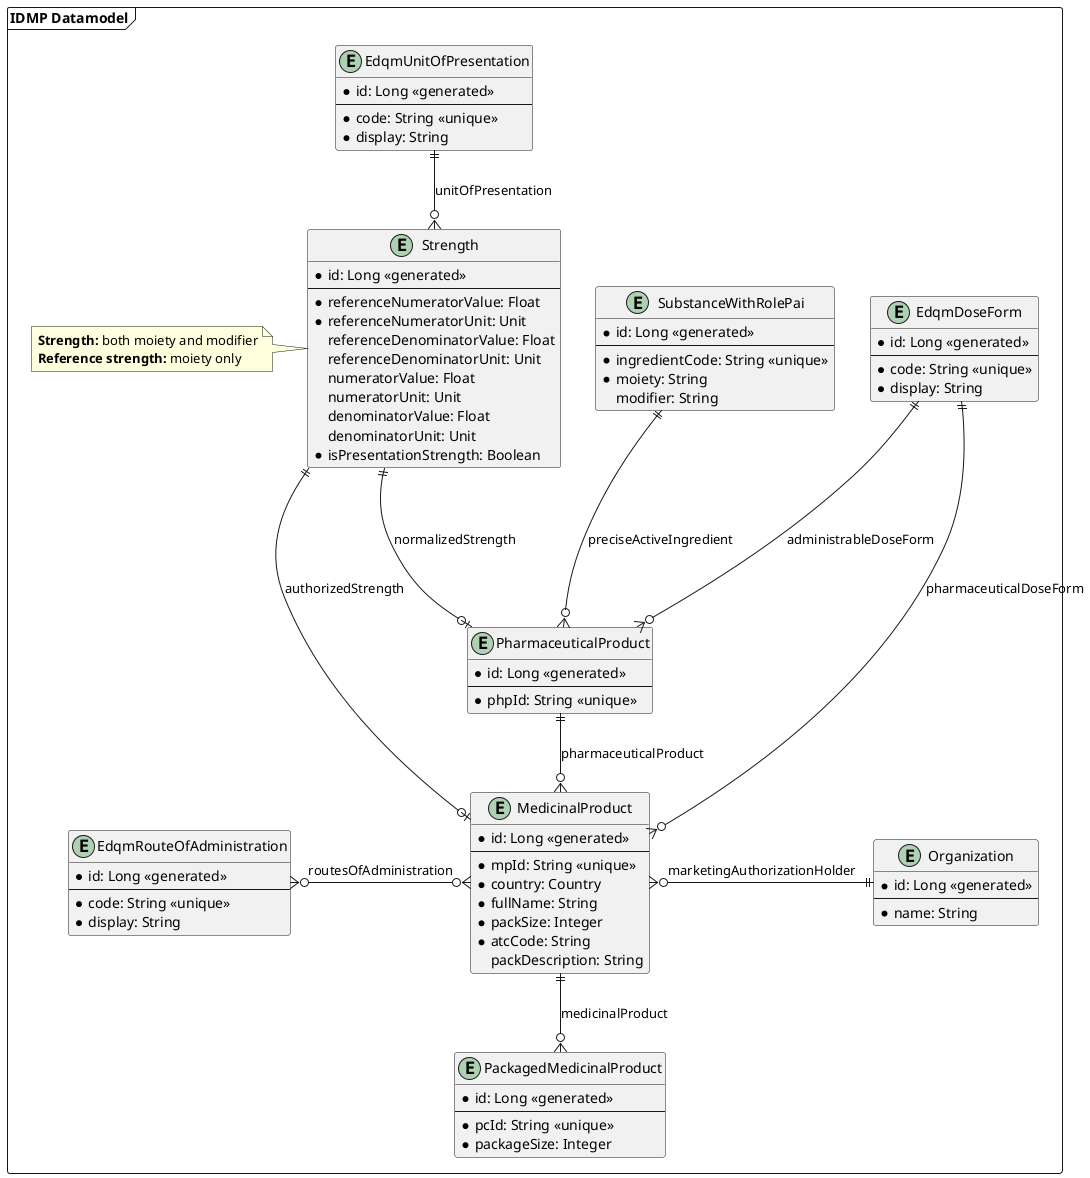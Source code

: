 @startuml
'https://plantuml.com/class-diagram

package "IDMP Datamodel" as idmpDatamodel <<frame>> {
    entity EdqmRouteOfAdministration {
        * id: Long <<generated>>
        --
        * code: String <<unique>>
        * display: String
    }

    entity EdqmUnitOfPresentation {
        * id: Long <<generated>>
        --
        * code: String <<unique>>
        * display: String
    }

    together {
        entity EdqmDoseForm {
            * id: Long <<generated>>
            --
            * code: String <<unique>>
            * display: String
        }

        entity Strength {
            * id: Long <<generated>>
            --
            * referenceNumeratorValue: Float
            * referenceNumeratorUnit: Unit
            referenceDenominatorValue: Float
            referenceDenominatorUnit: Unit
            numeratorValue: Float
            numeratorUnit: Unit
            denominatorValue: Float
            denominatorUnit: Unit
            * isPresentationStrength: Boolean
        }

        entity SubstanceWithRolePai {
            * id: Long <<generated>>
            --
            * ingredientCode: String <<unique>>
            * moiety: String
            modifier: String
        }

        note left of Strength {
                    **Strength:** both moiety and modifier
                    **Reference strength:** moiety only
                }
    }

    entity PharmaceuticalProduct {
        * id: Long <<generated>>
        --
        * phpId: String <<unique>>
    }

    entity MedicinalProduct {
        * id: Long <<generated>>
        --
        * mpId: String <<unique>>
        * country: Country
        * fullName: String
        * packSize: Integer
        * atcCode: String
        packDescription: String
    }

    entity PackagedMedicinalProduct {
        * id: Long <<generated>>
        --
        * pcId: String <<unique>>
        * packageSize: Integer
    }

    entity Organization {
        * id: Long <<generated>>
        --
        * name: String
    }

    SubstanceWithRolePai ||---o{ PharmaceuticalProduct : preciseActiveIngredient
    EdqmDoseForm ||---o{ PharmaceuticalProduct : administrableDoseForm
    Strength ||---o| PharmaceuticalProduct : normalizedStrength

    PharmaceuticalProduct ||--o{ MedicinalProduct : pharmaceuticalProduct

    MedicinalProduct ||--o{ PackagedMedicinalProduct : medicinalProduct
    MedicinalProduct }o--|| EdqmDoseForm : pharmaceuticalDoseForm
    MedicinalProduct |o--|| Strength : authorizedStrength
    EdqmRouteOfAdministration }o-o{ MedicinalProduct : routesOfAdministration
    EdqmUnitOfPresentation ||--o{ Strength: unitOfPresentation

    MedicinalProduct }o-|| Organization : marketingAuthorizationHolder
}
@enduml